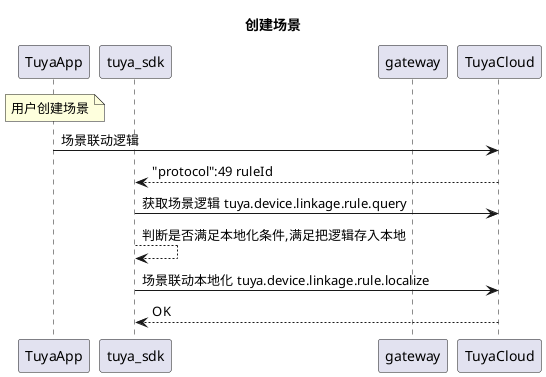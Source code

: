 ```uml
@startuml
title 创建场景
participant TuyaApp
participant tuya_sdk
participant gateway
participant TuyaCloud

Note over TuyaApp:用户创建场景
TuyaApp->TuyaCloud:场景联动逻辑
TuyaCloud-->tuya_sdk:"protocol":49 ruleId
tuya_sdk->TuyaCloud:获取场景逻辑 tuya.device.linkage.rule.query
tuya_sdk-->tuya_sdk:判断是否满足本地化条件,满足把逻辑存入本地
tuya_sdk->TuyaCloud:场景联动本地化 tuya.device.linkage.rule.localize
TuyaCloud-->tuya_sdk:OK
@enduml
```